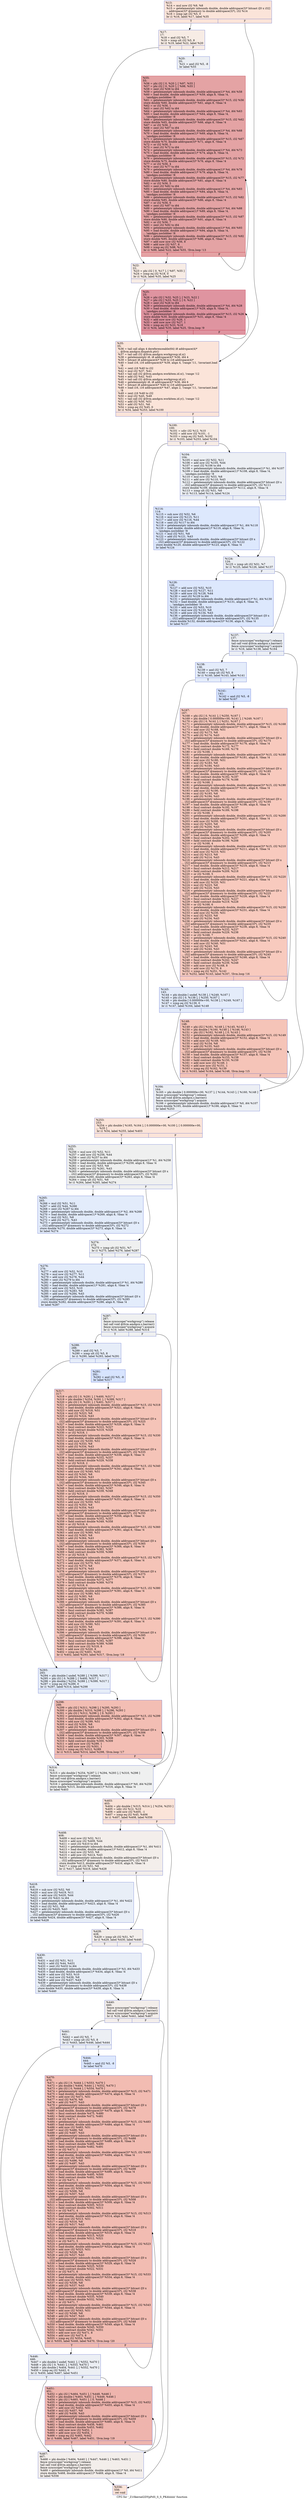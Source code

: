 digraph "CFG for '_Z10kernel2DYpPdS_S_S_PKdiiiiiiii' function" {
	label="CFG for '_Z10kernel2DYpPdS_S_S_PKdiiiiiiii' function";

	Node0x582e570 [shape=record,color="#3d50c3ff", style=filled, fillcolor="#f5c1a970",label="{%13:\l  %14 = mul nsw i32 %9, %8\l  %15 = getelementptr inbounds double, double addrspace(3)* bitcast ([0 x i32]\l... addrspace(3)* @memory to double addrspace(3)*), i32 %14\l  %16 = icmp sgt i32 %5, 0\l  br i1 %16, label %17, label %35\l|{<s0>T|<s1>F}}"];
	Node0x582e570:s0 -> Node0x582e410;
	Node0x582e570:s1 -> Node0x582e210;
	Node0x582e410 [shape=record,color="#3d50c3ff", style=filled, fillcolor="#ecd3c570",label="{%17:\l17:                                               \l  %18 = and i32 %5, 7\l  %19 = icmp ult i32 %5, 8\l  br i1 %19, label %22, label %20\l|{<s0>T|<s1>F}}"];
	Node0x582e410:s0 -> Node0x582fae0;
	Node0x582e410:s1 -> Node0x582fb30;
	Node0x582fb30 [shape=record,color="#3d50c3ff", style=filled, fillcolor="#d4dbe670",label="{%20:\l20:                                               \l  %21 = and i32 %5, -8\l  br label %55\l}"];
	Node0x582fb30 -> Node0x582fd30;
	Node0x582fae0 [shape=record,color="#3d50c3ff", style=filled, fillcolor="#ecd3c570",label="{%22:\l22:                                               \l  %23 = phi i32 [ 0, %17 ], [ %97, %55 ]\l  %24 = icmp eq i32 %18, 0\l  br i1 %24, label %35, label %25\l|{<s0>T|<s1>F}}"];
	Node0x582fae0:s0 -> Node0x582e210;
	Node0x582fae0:s1 -> Node0x582ff60;
	Node0x582ff60 [shape=record,color="#b70d28ff", style=filled, fillcolor="#b70d2870",label="{%25:\l25:                                               \l  %26 = phi i32 [ %32, %25 ], [ %23, %22 ]\l  %27 = phi i32 [ %33, %25 ], [ 0, %22 ]\l  %28 = zext i32 %26 to i64\l  %29 = getelementptr inbounds double, double addrspace(1)* %4, i64 %28\l  %30 = load double, double addrspace(1)* %29, align 8, !tbaa !4,\l... !amdgpu.noclobber !8\l  %31 = getelementptr inbounds double, double addrspace(3)* %15, i32 %26\l  store double %30, double addrspace(3)* %31, align 8, !tbaa !4\l  %32 = add nuw nsw i32 %26, 1\l  %33 = add nuw nsw i32 %27, 1\l  %34 = icmp eq i32 %33, %18\l  br i1 %34, label %35, label %25, !llvm.loop !9\l|{<s0>T|<s1>F}}"];
	Node0x582ff60:s0 -> Node0x582e210;
	Node0x582ff60:s1 -> Node0x582ff60;
	Node0x582e210 [shape=record,color="#3d50c3ff", style=filled, fillcolor="#f5c1a970",label="{%35:\l35:                                               \l  %36 = tail call align 4 dereferenceable(64) i8 addrspace(4)*\l... @llvm.amdgcn.dispatch.ptr()\l  %37 = tail call i32 @llvm.amdgcn.workgroup.id.x()\l  %38 = getelementptr i8, i8 addrspace(4)* %36, i64 4\l  %39 = bitcast i8 addrspace(4)* %38 to i16 addrspace(4)*\l  %40 = load i16, i16 addrspace(4)* %39, align 4, !range !11, !invariant.load\l... !8\l  %41 = zext i16 %40 to i32\l  %42 = mul i32 %37, %41\l  %43 = tail call i32 @llvm.amdgcn.workitem.id.x(), !range !12\l  %44 = add i32 %42, %43\l  %45 = tail call i32 @llvm.amdgcn.workgroup.id.y()\l  %46 = getelementptr i8, i8 addrspace(4)* %36, i64 6\l  %47 = bitcast i8 addrspace(4)* %46 to i16 addrspace(4)*\l  %48 = load i16, i16 addrspace(4)* %47, align 2, !range !11, !invariant.load\l... !8\l  %49 = zext i16 %48 to i32\l  %50 = mul i32 %45, %49\l  %51 = tail call i32 @llvm.amdgcn.workitem.id.y(), !range !12\l  %52 = add i32 %50, %51\l  %53 = add i32 %51, %6\l  %54 = icmp eq i32 %45, 0\l  br i1 %54, label %253, label %100\l|{<s0>T|<s1>F}}"];
	Node0x582e210:s0 -> Node0x5834370;
	Node0x582e210:s1 -> Node0x5834400;
	Node0x582fd30 [shape=record,color="#b70d28ff", style=filled, fillcolor="#c32e3170",label="{%55:\l55:                                               \l  %56 = phi i32 [ 0, %20 ], [ %97, %55 ]\l  %57 = phi i32 [ 0, %20 ], [ %98, %55 ]\l  %58 = zext i32 %56 to i64\l  %59 = getelementptr inbounds double, double addrspace(1)* %4, i64 %58\l  %60 = load double, double addrspace(1)* %59, align 8, !tbaa !4,\l... !amdgpu.noclobber !8\l  %61 = getelementptr inbounds double, double addrspace(3)* %15, i32 %56\l  store double %60, double addrspace(3)* %61, align 8, !tbaa !4\l  %62 = or i32 %56, 1\l  %63 = zext i32 %62 to i64\l  %64 = getelementptr inbounds double, double addrspace(1)* %4, i64 %63\l  %65 = load double, double addrspace(1)* %64, align 8, !tbaa !4,\l... !amdgpu.noclobber !8\l  %66 = getelementptr inbounds double, double addrspace(3)* %15, i32 %62\l  store double %65, double addrspace(3)* %66, align 8, !tbaa !4\l  %67 = or i32 %56, 2\l  %68 = zext i32 %67 to i64\l  %69 = getelementptr inbounds double, double addrspace(1)* %4, i64 %68\l  %70 = load double, double addrspace(1)* %69, align 8, !tbaa !4,\l... !amdgpu.noclobber !8\l  %71 = getelementptr inbounds double, double addrspace(3)* %15, i32 %67\l  store double %70, double addrspace(3)* %71, align 8, !tbaa !4\l  %72 = or i32 %56, 3\l  %73 = zext i32 %72 to i64\l  %74 = getelementptr inbounds double, double addrspace(1)* %4, i64 %73\l  %75 = load double, double addrspace(1)* %74, align 8, !tbaa !4,\l... !amdgpu.noclobber !8\l  %76 = getelementptr inbounds double, double addrspace(3)* %15, i32 %72\l  store double %75, double addrspace(3)* %76, align 8, !tbaa !4\l  %77 = or i32 %56, 4\l  %78 = zext i32 %77 to i64\l  %79 = getelementptr inbounds double, double addrspace(1)* %4, i64 %78\l  %80 = load double, double addrspace(1)* %79, align 8, !tbaa !4,\l... !amdgpu.noclobber !8\l  %81 = getelementptr inbounds double, double addrspace(3)* %15, i32 %77\l  store double %80, double addrspace(3)* %81, align 8, !tbaa !4\l  %82 = or i32 %56, 5\l  %83 = zext i32 %82 to i64\l  %84 = getelementptr inbounds double, double addrspace(1)* %4, i64 %83\l  %85 = load double, double addrspace(1)* %84, align 8, !tbaa !4,\l... !amdgpu.noclobber !8\l  %86 = getelementptr inbounds double, double addrspace(3)* %15, i32 %82\l  store double %85, double addrspace(3)* %86, align 8, !tbaa !4\l  %87 = or i32 %56, 6\l  %88 = zext i32 %87 to i64\l  %89 = getelementptr inbounds double, double addrspace(1)* %4, i64 %88\l  %90 = load double, double addrspace(1)* %89, align 8, !tbaa !4,\l... !amdgpu.noclobber !8\l  %91 = getelementptr inbounds double, double addrspace(3)* %15, i32 %87\l  store double %90, double addrspace(3)* %91, align 8, !tbaa !4\l  %92 = or i32 %56, 7\l  %93 = zext i32 %92 to i64\l  %94 = getelementptr inbounds double, double addrspace(1)* %4, i64 %93\l  %95 = load double, double addrspace(1)* %94, align 8, !tbaa !4,\l... !amdgpu.noclobber !8\l  %96 = getelementptr inbounds double, double addrspace(3)* %15, i32 %92\l  store double %95, double addrspace(3)* %96, align 8, !tbaa !4\l  %97 = add nuw nsw i32 %56, 8\l  %98 = add nuw i32 %57, 8\l  %99 = icmp eq i32 %98, %21\l  br i1 %99, label %22, label %55, !llvm.loop !13\l|{<s0>T|<s1>F}}"];
	Node0x582fd30:s0 -> Node0x582fae0;
	Node0x582fd30:s1 -> Node0x582fd30;
	Node0x5834400 [shape=record,color="#3d50c3ff", style=filled, fillcolor="#ecd3c570",label="{%100:\l100:                                              \l  %101 = sdiv i32 %12, %10\l  %102 = add nsw i32 %101, -1\l  %103 = icmp eq i32 %45, %102\l  br i1 %103, label %253, label %104\l|{<s0>T|<s1>F}}"];
	Node0x5834400:s0 -> Node0x5834370;
	Node0x5834400:s1 -> Node0x5836a40;
	Node0x5836a40 [shape=record,color="#3d50c3ff", style=filled, fillcolor="#d4dbe670",label="{%104:\l104:                                              \l  %105 = mul nsw i32 %52, %11\l  %106 = add nsw i32 %105, %44\l  %107 = sext i32 %106 to i64\l  %108 = getelementptr inbounds double, double addrspace(1)* %1, i64 %107\l  %109 = load double, double addrspace(1)* %108, align 8, !tbaa !4,\l... !amdgpu.noclobber !8\l  %110 = mul nsw i32 %53, %8\l  %111 = add nsw i32 %110, %43\l  %112 = getelementptr inbounds double, double addrspace(3)* bitcast ([0 x\l... i32] addrspace(3)* @memory to double addrspace(3)*), i32 %111\l  store double %109, double addrspace(3)* %112, align 8, !tbaa !4\l  %113 = icmp ult i32 %51, %6\l  br i1 %113, label %114, label %124\l|{<s0>T|<s1>F}}"];
	Node0x5836a40:s0 -> Node0x58370c0;
	Node0x5836a40:s1 -> Node0x5837150;
	Node0x58370c0 [shape=record,color="#3d50c3ff", style=filled, fillcolor="#b2ccfb70",label="{%114:\l114:                                              \l  %115 = sub nsw i32 %52, %6\l  %116 = mul nsw i32 %115, %11\l  %117 = add nsw i32 %116, %44\l  %118 = sext i32 %117 to i64\l  %119 = getelementptr inbounds double, double addrspace(1)* %1, i64 %118\l  %120 = load double, double addrspace(1)* %119, align 8, !tbaa !4,\l... !amdgpu.noclobber !8\l  %121 = mul i32 %51, %8\l  %122 = add i32 %121, %43\l  %123 = getelementptr inbounds double, double addrspace(3)* bitcast ([0 x\l... i32] addrspace(3)* @memory to double addrspace(3)*), i32 %122\l  store double %120, double addrspace(3)* %123, align 8, !tbaa !4\l  br label %124\l}"];
	Node0x58370c0 -> Node0x5837150;
	Node0x5837150 [shape=record,color="#3d50c3ff", style=filled, fillcolor="#d4dbe670",label="{%124:\l124:                                              \l  %125 = icmp ult i32 %51, %7\l  br i1 %125, label %126, label %137\l|{<s0>T|<s1>F}}"];
	Node0x5837150:s0 -> Node0x5837910;
	Node0x5837150:s1 -> Node0x5837960;
	Node0x5837910 [shape=record,color="#3d50c3ff", style=filled, fillcolor="#b2ccfb70",label="{%126:\l126:                                              \l  %127 = add nsw i32 %52, %10\l  %128 = mul nsw i32 %127, %11\l  %129 = add nsw i32 %128, %44\l  %130 = sext i32 %129 to i64\l  %131 = getelementptr inbounds double, double addrspace(1)* %1, i64 %130\l  %132 = load double, double addrspace(1)* %131, align 8, !tbaa !4,\l... !amdgpu.noclobber !8\l  %133 = add nsw i32 %53, %10\l  %134 = mul nsw i32 %133, %8\l  %135 = add nsw i32 %134, %43\l  %136 = getelementptr inbounds double, double addrspace(3)* bitcast ([0 x\l... i32] addrspace(3)* @memory to double addrspace(3)*), i32 %135\l  store double %132, double addrspace(3)* %136, align 8, !tbaa !4\l  br label %137\l}"];
	Node0x5837910 -> Node0x5837960;
	Node0x5837960 [shape=record,color="#3d50c3ff", style=filled, fillcolor="#d4dbe670",label="{%137:\l137:                                              \l  fence syncscope(\"workgroup\") release\l  tail call void @llvm.amdgcn.s.barrier()\l  fence syncscope(\"workgroup\") acquire\l  br i1 %16, label %138, label %164\l|{<s0>T|<s1>F}}"];
	Node0x5837960:s0 -> Node0x58387d0;
	Node0x5837960:s1 -> Node0x5838820;
	Node0x58387d0 [shape=record,color="#3d50c3ff", style=filled, fillcolor="#c1d4f470",label="{%138:\l138:                                              \l  %139 = and i32 %5, 7\l  %140 = icmp ult i32 %5, 8\l  br i1 %140, label %143, label %141\l|{<s0>T|<s1>F}}"];
	Node0x58387d0:s0 -> Node0x5838a80;
	Node0x58387d0:s1 -> Node0x5838ad0;
	Node0x5838ad0 [shape=record,color="#3d50c3ff", style=filled, fillcolor="#a1c0ff70",label="{%141:\l141:                                              \l  %142 = and i32 %5, -8\l  br label %167\l}"];
	Node0x5838ad0 -> Node0x5838ca0;
	Node0x5838a80 [shape=record,color="#3d50c3ff", style=filled, fillcolor="#c1d4f470",label="{%143:\l143:                                              \l  %144 = phi double [ undef, %138 ], [ %249, %167 ]\l  %145 = phi i32 [ 0, %138 ], [ %250, %167 ]\l  %146 = phi double [ 0.000000e+00, %138 ], [ %249, %167 ]\l  %147 = icmp eq i32 %139, 0\l  br i1 %147, label %164, label %148\l|{<s0>T|<s1>F}}"];
	Node0x5838a80:s0 -> Node0x5838820;
	Node0x5838a80:s1 -> Node0x5839f10;
	Node0x5839f10 [shape=record,color="#3d50c3ff", style=filled, fillcolor="#e97a5f70",label="{%148:\l148:                                              \l  %149 = phi i32 [ %161, %148 ], [ %145, %143 ]\l  %150 = phi double [ %160, %148 ], [ %146, %143 ]\l  %151 = phi i32 [ %162, %148 ], [ 0, %143 ]\l  %152 = getelementptr inbounds double, double addrspace(3)* %15, i32 %149\l  %153 = load double, double addrspace(3)* %152, align 8, !tbaa !4\l  %154 = add nuw i32 %149, %51\l  %155 = mul i32 %154, %8\l  %156 = add i32 %155, %43\l  %157 = getelementptr inbounds double, double addrspace(3)* bitcast ([0 x\l... i32] addrspace(3)* @memory to double addrspace(3)*), i32 %156\l  %158 = load double, double addrspace(3)* %157, align 8, !tbaa !4\l  %159 = fmul contract double %153, %158\l  %160 = fadd contract double %150, %159\l  %161 = add nuw nsw i32 %149, 1\l  %162 = add nuw nsw i32 %151, 1\l  %163 = icmp eq i32 %162, %139\l  br i1 %163, label %164, label %148, !llvm.loop !15\l|{<s0>T|<s1>F}}"];
	Node0x5839f10:s0 -> Node0x5838820;
	Node0x5839f10:s1 -> Node0x5839f10;
	Node0x5838820 [shape=record,color="#3d50c3ff", style=filled, fillcolor="#d4dbe670",label="{%164:\l164:                                              \l  %165 = phi double [ 0.000000e+00, %137 ], [ %144, %143 ], [ %160, %148 ]\l  fence syncscope(\"workgroup\") release\l  tail call void @llvm.amdgcn.s.barrier()\l  fence syncscope(\"workgroup\") acquire\l  %166 = getelementptr inbounds double, double addrspace(1)* %0, i64 %107\l  store double %165, double addrspace(1)* %166, align 8, !tbaa !4\l  br label %253\l}"];
	Node0x5838820 -> Node0x5834370;
	Node0x5838ca0 [shape=record,color="#3d50c3ff", style=filled, fillcolor="#ef886b70",label="{%167:\l167:                                              \l  %168 = phi i32 [ 0, %141 ], [ %250, %167 ]\l  %169 = phi double [ 0.000000e+00, %141 ], [ %249, %167 ]\l  %170 = phi i32 [ 0, %141 ], [ %251, %167 ]\l  %171 = getelementptr inbounds double, double addrspace(3)* %15, i32 %168\l  %172 = load double, double addrspace(3)* %171, align 8, !tbaa !4\l  %173 = add nuw i32 %168, %51\l  %174 = mul i32 %173, %8\l  %175 = add i32 %174, %43\l  %176 = getelementptr inbounds double, double addrspace(3)* bitcast ([0 x\l... i32] addrspace(3)* @memory to double addrspace(3)*), i32 %175\l  %177 = load double, double addrspace(3)* %176, align 8, !tbaa !4\l  %178 = fmul contract double %172, %177\l  %179 = fadd contract double %169, %178\l  %180 = or i32 %168, 1\l  %181 = getelementptr inbounds double, double addrspace(3)* %15, i32 %180\l  %182 = load double, double addrspace(3)* %181, align 8, !tbaa !4\l  %183 = add nuw i32 %180, %51\l  %184 = mul i32 %183, %8\l  %185 = add i32 %184, %43\l  %186 = getelementptr inbounds double, double addrspace(3)* bitcast ([0 x\l... i32] addrspace(3)* @memory to double addrspace(3)*), i32 %185\l  %187 = load double, double addrspace(3)* %186, align 8, !tbaa !4\l  %188 = fmul contract double %182, %187\l  %189 = fadd contract double %179, %188\l  %190 = or i32 %168, 2\l  %191 = getelementptr inbounds double, double addrspace(3)* %15, i32 %190\l  %192 = load double, double addrspace(3)* %191, align 8, !tbaa !4\l  %193 = add nuw i32 %190, %51\l  %194 = mul i32 %193, %8\l  %195 = add i32 %194, %43\l  %196 = getelementptr inbounds double, double addrspace(3)* bitcast ([0 x\l... i32] addrspace(3)* @memory to double addrspace(3)*), i32 %195\l  %197 = load double, double addrspace(3)* %196, align 8, !tbaa !4\l  %198 = fmul contract double %192, %197\l  %199 = fadd contract double %189, %198\l  %200 = or i32 %168, 3\l  %201 = getelementptr inbounds double, double addrspace(3)* %15, i32 %200\l  %202 = load double, double addrspace(3)* %201, align 8, !tbaa !4\l  %203 = add nuw i32 %200, %51\l  %204 = mul i32 %203, %8\l  %205 = add i32 %204, %43\l  %206 = getelementptr inbounds double, double addrspace(3)* bitcast ([0 x\l... i32] addrspace(3)* @memory to double addrspace(3)*), i32 %205\l  %207 = load double, double addrspace(3)* %206, align 8, !tbaa !4\l  %208 = fmul contract double %202, %207\l  %209 = fadd contract double %199, %208\l  %210 = or i32 %168, 4\l  %211 = getelementptr inbounds double, double addrspace(3)* %15, i32 %210\l  %212 = load double, double addrspace(3)* %211, align 8, !tbaa !4\l  %213 = add nuw i32 %210, %51\l  %214 = mul i32 %213, %8\l  %215 = add i32 %214, %43\l  %216 = getelementptr inbounds double, double addrspace(3)* bitcast ([0 x\l... i32] addrspace(3)* @memory to double addrspace(3)*), i32 %215\l  %217 = load double, double addrspace(3)* %216, align 8, !tbaa !4\l  %218 = fmul contract double %212, %217\l  %219 = fadd contract double %209, %218\l  %220 = or i32 %168, 5\l  %221 = getelementptr inbounds double, double addrspace(3)* %15, i32 %220\l  %222 = load double, double addrspace(3)* %221, align 8, !tbaa !4\l  %223 = add nuw i32 %220, %51\l  %224 = mul i32 %223, %8\l  %225 = add i32 %224, %43\l  %226 = getelementptr inbounds double, double addrspace(3)* bitcast ([0 x\l... i32] addrspace(3)* @memory to double addrspace(3)*), i32 %225\l  %227 = load double, double addrspace(3)* %226, align 8, !tbaa !4\l  %228 = fmul contract double %222, %227\l  %229 = fadd contract double %219, %228\l  %230 = or i32 %168, 6\l  %231 = getelementptr inbounds double, double addrspace(3)* %15, i32 %230\l  %232 = load double, double addrspace(3)* %231, align 8, !tbaa !4\l  %233 = add nuw i32 %230, %51\l  %234 = mul i32 %233, %8\l  %235 = add i32 %234, %43\l  %236 = getelementptr inbounds double, double addrspace(3)* bitcast ([0 x\l... i32] addrspace(3)* @memory to double addrspace(3)*), i32 %235\l  %237 = load double, double addrspace(3)* %236, align 8, !tbaa !4\l  %238 = fmul contract double %232, %237\l  %239 = fadd contract double %229, %238\l  %240 = or i32 %168, 7\l  %241 = getelementptr inbounds double, double addrspace(3)* %15, i32 %240\l  %242 = load double, double addrspace(3)* %241, align 8, !tbaa !4\l  %243 = add nuw i32 %240, %51\l  %244 = mul i32 %243, %8\l  %245 = add i32 %244, %43\l  %246 = getelementptr inbounds double, double addrspace(3)* bitcast ([0 x\l... i32] addrspace(3)* @memory to double addrspace(3)*), i32 %245\l  %247 = load double, double addrspace(3)* %246, align 8, !tbaa !4\l  %248 = fmul contract double %242, %247\l  %249 = fadd contract double %239, %248\l  %250 = add nuw nsw i32 %168, 8\l  %251 = add nuw i32 %170, 8\l  %252 = icmp eq i32 %251, %142\l  br i1 %252, label %143, label %167, !llvm.loop !16\l|{<s0>T|<s1>F}}"];
	Node0x5838ca0:s0 -> Node0x5838a80;
	Node0x5838ca0:s1 -> Node0x5838ca0;
	Node0x5834370 [shape=record,color="#3d50c3ff", style=filled, fillcolor="#f5c1a970",label="{%253:\l253:                                              \l  %254 = phi double [ %165, %164 ], [ 0.000000e+00, %100 ], [ 0.000000e+00,\l... %35 ]\l  br i1 %54, label %255, label %403\l|{<s0>T|<s1>F}}"];
	Node0x5834370:s0 -> Node0x58309d0;
	Node0x5834370:s1 -> Node0x5830a20;
	Node0x58309d0 [shape=record,color="#3d50c3ff", style=filled, fillcolor="#dbdcde70",label="{%255:\l255:                                              \l  %256 = mul nsw i32 %52, %11\l  %257 = add nsw i32 %256, %44\l  %258 = sext i32 %257 to i64\l  %259 = getelementptr inbounds double, double addrspace(1)* %1, i64 %258\l  %260 = load double, double addrspace(1)* %259, align 8, !tbaa !4\l  %261 = mul nsw i32 %53, %8\l  %262 = add nsw i32 %261, %43\l  %263 = getelementptr inbounds double, double addrspace(3)* bitcast ([0 x\l... i32] addrspace(3)* @memory to double addrspace(3)*), i32 %262\l  store double %260, double addrspace(3)* %263, align 8, !tbaa !4\l  %264 = icmp ult i32 %51, %6\l  br i1 %264, label %265, label %274\l|{<s0>T|<s1>F}}"];
	Node0x58309d0:s0 -> Node0x5837ce0;
	Node0x58309d0:s1 -> Node0x5837d30;
	Node0x5837ce0 [shape=record,color="#3d50c3ff", style=filled, fillcolor="#bfd3f670",label="{%265:\l265:                                              \l  %266 = mul i32 %51, %11\l  %267 = add i32 %44, %266\l  %268 = zext i32 %267 to i64\l  %269 = getelementptr inbounds double, double addrspace(1)* %2, i64 %268\l  %270 = load double, double addrspace(1)* %269, align 8, !tbaa !4\l  %271 = mul i32 %51, %8\l  %272 = add i32 %271, %43\l  %273 = getelementptr inbounds double, double addrspace(3)* bitcast ([0 x\l... i32] addrspace(3)* @memory to double addrspace(3)*), i32 %272\l  store double %270, double addrspace(3)* %273, align 8, !tbaa !4\l  br label %274\l}"];
	Node0x5837ce0 -> Node0x5837d30;
	Node0x5837d30 [shape=record,color="#3d50c3ff", style=filled, fillcolor="#dbdcde70",label="{%274:\l274:                                              \l  %275 = icmp ult i32 %51, %7\l  br i1 %275, label %276, label %287\l|{<s0>T|<s1>F}}"];
	Node0x5837d30:s0 -> Node0x583eb10;
	Node0x5837d30:s1 -> Node0x583eb60;
	Node0x583eb10 [shape=record,color="#3d50c3ff", style=filled, fillcolor="#bfd3f670",label="{%276:\l276:                                              \l  %277 = add nsw i32 %52, %10\l  %278 = mul nsw i32 %277, %11\l  %279 = add nsw i32 %278, %44\l  %280 = sext i32 %279 to i64\l  %281 = getelementptr inbounds double, double addrspace(1)* %1, i64 %280\l  %282 = load double, double addrspace(1)* %281, align 8, !tbaa !4\l  %283 = add nsw i32 %53, %10\l  %284 = mul nsw i32 %283, %8\l  %285 = add nsw i32 %284, %43\l  %286 = getelementptr inbounds double, double addrspace(3)* bitcast ([0 x\l... i32] addrspace(3)* @memory to double addrspace(3)*), i32 %285\l  store double %282, double addrspace(3)* %286, align 8, !tbaa !4\l  br label %287\l}"];
	Node0x583eb10 -> Node0x583eb60;
	Node0x583eb60 [shape=record,color="#3d50c3ff", style=filled, fillcolor="#dbdcde70",label="{%287:\l287:                                              \l  fence syncscope(\"workgroup\") release\l  tail call void @llvm.amdgcn.s.barrier()\l  fence syncscope(\"workgroup\") acquire\l  br i1 %16, label %288, label %314\l|{<s0>T|<s1>F}}"];
	Node0x583eb60:s0 -> Node0x5841070;
	Node0x583eb60:s1 -> Node0x58410c0;
	Node0x5841070 [shape=record,color="#3d50c3ff", style=filled, fillcolor="#c7d7f070",label="{%288:\l288:                                              \l  %289 = and i32 %5, 7\l  %290 = icmp ult i32 %5, 8\l  br i1 %290, label %293, label %291\l|{<s0>T|<s1>F}}"];
	Node0x5841070:s0 -> Node0x58412e0;
	Node0x5841070:s1 -> Node0x5841330;
	Node0x5841330 [shape=record,color="#3d50c3ff", style=filled, fillcolor="#a5c3fe70",label="{%291:\l291:                                              \l  %292 = and i32 %5, -8\l  br label %317\l}"];
	Node0x5841330 -> Node0x58414c0;
	Node0x58412e0 [shape=record,color="#3d50c3ff", style=filled, fillcolor="#c7d7f070",label="{%293:\l293:                                              \l  %294 = phi double [ undef, %288 ], [ %399, %317 ]\l  %295 = phi i32 [ 0, %288 ], [ %400, %317 ]\l  %296 = phi double [ %254, %288 ], [ %399, %317 ]\l  %297 = icmp eq i32 %289, 0\l  br i1 %297, label %314, label %298\l|{<s0>T|<s1>F}}"];
	Node0x58412e0:s0 -> Node0x58410c0;
	Node0x58412e0:s1 -> Node0x5841860;
	Node0x5841860 [shape=record,color="#3d50c3ff", style=filled, fillcolor="#e36c5570",label="{%298:\l298:                                              \l  %299 = phi i32 [ %311, %298 ], [ %295, %293 ]\l  %300 = phi double [ %310, %298 ], [ %296, %293 ]\l  %301 = phi i32 [ %312, %298 ], [ 0, %293 ]\l  %302 = getelementptr inbounds double, double addrspace(3)* %15, i32 %299\l  %303 = load double, double addrspace(3)* %302, align 8, !tbaa !4\l  %304 = add nuw i32 %299, %51\l  %305 = mul i32 %304, %8\l  %306 = add i32 %305, %43\l  %307 = getelementptr inbounds double, double addrspace(3)* bitcast ([0 x\l... i32] addrspace(3)* @memory to double addrspace(3)*), i32 %306\l  %308 = load double, double addrspace(3)* %307, align 8, !tbaa !4\l  %309 = fmul contract double %303, %308\l  %310 = fadd contract double %300, %309\l  %311 = add nuw nsw i32 %299, 1\l  %312 = add nuw nsw i32 %301, 1\l  %313 = icmp eq i32 %312, %289\l  br i1 %313, label %314, label %298, !llvm.loop !17\l|{<s0>T|<s1>F}}"];
	Node0x5841860:s0 -> Node0x58410c0;
	Node0x5841860:s1 -> Node0x5841860;
	Node0x58410c0 [shape=record,color="#3d50c3ff", style=filled, fillcolor="#dbdcde70",label="{%314:\l314:                                              \l  %315 = phi double [ %254, %287 ], [ %294, %293 ], [ %310, %298 ]\l  fence syncscope(\"workgroup\") release\l  tail call void @llvm.amdgcn.s.barrier()\l  fence syncscope(\"workgroup\") acquire\l  %316 = getelementptr inbounds double, double addrspace(1)* %0, i64 %258\l  store double %315, double addrspace(1)* %316, align 8, !tbaa !4\l  br label %403\l}"];
	Node0x58410c0 -> Node0x5830a20;
	Node0x58414c0 [shape=record,color="#3d50c3ff", style=filled, fillcolor="#e97a5f70",label="{%317:\l317:                                              \l  %318 = phi i32 [ 0, %291 ], [ %400, %317 ]\l  %319 = phi double [ %254, %291 ], [ %399, %317 ]\l  %320 = phi i32 [ 0, %291 ], [ %401, %317 ]\l  %321 = getelementptr inbounds double, double addrspace(3)* %15, i32 %318\l  %322 = load double, double addrspace(3)* %321, align 8, !tbaa !4\l  %323 = add nuw i32 %318, %51\l  %324 = mul i32 %323, %8\l  %325 = add i32 %324, %43\l  %326 = getelementptr inbounds double, double addrspace(3)* bitcast ([0 x\l... i32] addrspace(3)* @memory to double addrspace(3)*), i32 %325\l  %327 = load double, double addrspace(3)* %326, align 8, !tbaa !4\l  %328 = fmul contract double %322, %327\l  %329 = fadd contract double %319, %328\l  %330 = or i32 %318, 1\l  %331 = getelementptr inbounds double, double addrspace(3)* %15, i32 %330\l  %332 = load double, double addrspace(3)* %331, align 8, !tbaa !4\l  %333 = add nuw i32 %330, %51\l  %334 = mul i32 %333, %8\l  %335 = add i32 %334, %43\l  %336 = getelementptr inbounds double, double addrspace(3)* bitcast ([0 x\l... i32] addrspace(3)* @memory to double addrspace(3)*), i32 %335\l  %337 = load double, double addrspace(3)* %336, align 8, !tbaa !4\l  %338 = fmul contract double %332, %337\l  %339 = fadd contract double %329, %338\l  %340 = or i32 %318, 2\l  %341 = getelementptr inbounds double, double addrspace(3)* %15, i32 %340\l  %342 = load double, double addrspace(3)* %341, align 8, !tbaa !4\l  %343 = add nuw i32 %340, %51\l  %344 = mul i32 %343, %8\l  %345 = add i32 %344, %43\l  %346 = getelementptr inbounds double, double addrspace(3)* bitcast ([0 x\l... i32] addrspace(3)* @memory to double addrspace(3)*), i32 %345\l  %347 = load double, double addrspace(3)* %346, align 8, !tbaa !4\l  %348 = fmul contract double %342, %347\l  %349 = fadd contract double %339, %348\l  %350 = or i32 %318, 3\l  %351 = getelementptr inbounds double, double addrspace(3)* %15, i32 %350\l  %352 = load double, double addrspace(3)* %351, align 8, !tbaa !4\l  %353 = add nuw i32 %350, %51\l  %354 = mul i32 %353, %8\l  %355 = add i32 %354, %43\l  %356 = getelementptr inbounds double, double addrspace(3)* bitcast ([0 x\l... i32] addrspace(3)* @memory to double addrspace(3)*), i32 %355\l  %357 = load double, double addrspace(3)* %356, align 8, !tbaa !4\l  %358 = fmul contract double %352, %357\l  %359 = fadd contract double %349, %358\l  %360 = or i32 %318, 4\l  %361 = getelementptr inbounds double, double addrspace(3)* %15, i32 %360\l  %362 = load double, double addrspace(3)* %361, align 8, !tbaa !4\l  %363 = add nuw i32 %360, %51\l  %364 = mul i32 %363, %8\l  %365 = add i32 %364, %43\l  %366 = getelementptr inbounds double, double addrspace(3)* bitcast ([0 x\l... i32] addrspace(3)* @memory to double addrspace(3)*), i32 %365\l  %367 = load double, double addrspace(3)* %366, align 8, !tbaa !4\l  %368 = fmul contract double %362, %367\l  %369 = fadd contract double %359, %368\l  %370 = or i32 %318, 5\l  %371 = getelementptr inbounds double, double addrspace(3)* %15, i32 %370\l  %372 = load double, double addrspace(3)* %371, align 8, !tbaa !4\l  %373 = add nuw i32 %370, %51\l  %374 = mul i32 %373, %8\l  %375 = add i32 %374, %43\l  %376 = getelementptr inbounds double, double addrspace(3)* bitcast ([0 x\l... i32] addrspace(3)* @memory to double addrspace(3)*), i32 %375\l  %377 = load double, double addrspace(3)* %376, align 8, !tbaa !4\l  %378 = fmul contract double %372, %377\l  %379 = fadd contract double %369, %378\l  %380 = or i32 %318, 6\l  %381 = getelementptr inbounds double, double addrspace(3)* %15, i32 %380\l  %382 = load double, double addrspace(3)* %381, align 8, !tbaa !4\l  %383 = add nuw i32 %380, %51\l  %384 = mul i32 %383, %8\l  %385 = add i32 %384, %43\l  %386 = getelementptr inbounds double, double addrspace(3)* bitcast ([0 x\l... i32] addrspace(3)* @memory to double addrspace(3)*), i32 %385\l  %387 = load double, double addrspace(3)* %386, align 8, !tbaa !4\l  %388 = fmul contract double %382, %387\l  %389 = fadd contract double %379, %388\l  %390 = or i32 %318, 7\l  %391 = getelementptr inbounds double, double addrspace(3)* %15, i32 %390\l  %392 = load double, double addrspace(3)* %391, align 8, !tbaa !4\l  %393 = add nuw i32 %390, %51\l  %394 = mul i32 %393, %8\l  %395 = add i32 %394, %43\l  %396 = getelementptr inbounds double, double addrspace(3)* bitcast ([0 x\l... i32] addrspace(3)* @memory to double addrspace(3)*), i32 %395\l  %397 = load double, double addrspace(3)* %396, align 8, !tbaa !4\l  %398 = fmul contract double %392, %397\l  %399 = fadd contract double %389, %398\l  %400 = add nuw nsw i32 %318, 8\l  %401 = add nuw i32 %320, 8\l  %402 = icmp eq i32 %401, %292\l  br i1 %402, label %293, label %317, !llvm.loop !18\l|{<s0>T|<s1>F}}"];
	Node0x58414c0:s0 -> Node0x58412e0;
	Node0x58414c0:s1 -> Node0x58414c0;
	Node0x5830a20 [shape=record,color="#3d50c3ff", style=filled, fillcolor="#f5c1a970",label="{%403:\l403:                                              \l  %404 = phi double [ %315, %314 ], [ %254, %253 ]\l  %405 = sdiv i32 %12, %10\l  %406 = add nsw i32 %405, -1\l  %407 = icmp eq i32 %45, %406\l  br i1 %407, label %408, label %556\l|{<s0>T|<s1>F}}"];
	Node0x5830a20:s0 -> Node0x5845eb0;
	Node0x5830a20:s1 -> Node0x5845f00;
	Node0x5845eb0 [shape=record,color="#3d50c3ff", style=filled, fillcolor="#e5d8d170",label="{%408:\l408:                                              \l  %409 = mul nsw i32 %52, %11\l  %410 = add nsw i32 %409, %44\l  %411 = sext i32 %410 to i64\l  %412 = getelementptr inbounds double, double addrspace(1)* %1, i64 %411\l  %413 = load double, double addrspace(1)* %412, align 8, !tbaa !4\l  %414 = mul nsw i32 %53, %8\l  %415 = add nsw i32 %414, %43\l  %416 = getelementptr inbounds double, double addrspace(3)* bitcast ([0 x\l... i32] addrspace(3)* @memory to double addrspace(3)*), i32 %415\l  store double %413, double addrspace(3)* %416, align 8, !tbaa !4\l  %417 = icmp ult i32 %51, %6\l  br i1 %417, label %418, label %428\l|{<s0>T|<s1>F}}"];
	Node0x5845eb0:s0 -> Node0x5846580;
	Node0x5845eb0:s1 -> Node0x58465d0;
	Node0x5846580 [shape=record,color="#3d50c3ff", style=filled, fillcolor="#cbd8ee70",label="{%418:\l418:                                              \l  %419 = sub nsw i32 %52, %6\l  %420 = mul nsw i32 %419, %11\l  %421 = add nsw i32 %420, %44\l  %422 = sext i32 %421 to i64\l  %423 = getelementptr inbounds double, double addrspace(1)* %1, i64 %422\l  %424 = load double, double addrspace(1)* %423, align 8, !tbaa !4\l  %425 = mul i32 %51, %8\l  %426 = add i32 %425, %43\l  %427 = getelementptr inbounds double, double addrspace(3)* bitcast ([0 x\l... i32] addrspace(3)* @memory to double addrspace(3)*), i32 %426\l  store double %424, double addrspace(3)* %427, align 8, !tbaa !4\l  br label %428\l}"];
	Node0x5846580 -> Node0x58465d0;
	Node0x58465d0 [shape=record,color="#3d50c3ff", style=filled, fillcolor="#e5d8d170",label="{%428:\l428:                                              \l  %429 = icmp ult i32 %51, %7\l  br i1 %429, label %430, label %440\l|{<s0>T|<s1>F}}"];
	Node0x58465d0:s0 -> Node0x5846d90;
	Node0x58465d0:s1 -> Node0x5846de0;
	Node0x5846d90 [shape=record,color="#3d50c3ff", style=filled, fillcolor="#cbd8ee70",label="{%430:\l430:                                              \l  %431 = mul i32 %51, %11\l  %432 = add i32 %44, %431\l  %433 = zext i32 %432 to i64\l  %434 = getelementptr inbounds double, double addrspace(1)* %3, i64 %433\l  %435 = load double, double addrspace(1)* %434, align 8, !tbaa !4\l  %436 = add nsw i32 %53, %10\l  %437 = mul nsw i32 %436, %8\l  %438 = add nsw i32 %437, %43\l  %439 = getelementptr inbounds double, double addrspace(3)* bitcast ([0 x\l... i32] addrspace(3)* @memory to double addrspace(3)*), i32 %438\l  store double %435, double addrspace(3)* %439, align 8, !tbaa !4\l  br label %440\l}"];
	Node0x5846d90 -> Node0x5846de0;
	Node0x5846de0 [shape=record,color="#3d50c3ff", style=filled, fillcolor="#e5d8d170",label="{%440:\l440:                                              \l  fence syncscope(\"workgroup\") release\l  tail call void @llvm.amdgcn.s.barrier()\l  fence syncscope(\"workgroup\") acquire\l  br i1 %16, label %441, label %467\l|{<s0>T|<s1>F}}"];
	Node0x5846de0:s0 -> Node0x5847640;
	Node0x5846de0:s1 -> Node0x5847690;
	Node0x5847640 [shape=record,color="#3d50c3ff", style=filled, fillcolor="#d4dbe670",label="{%441:\l441:                                              \l  %442 = and i32 %5, 7\l  %443 = icmp ult i32 %5, 8\l  br i1 %443, label %446, label %444\l|{<s0>T|<s1>F}}"];
	Node0x5847640:s0 -> Node0x58478b0;
	Node0x5847640:s1 -> Node0x5847900;
	Node0x5847900 [shape=record,color="#3d50c3ff", style=filled, fillcolor="#b2ccfb70",label="{%444:\l444:                                              \l  %445 = and i32 %5, -8\l  br label %470\l}"];
	Node0x5847900 -> Node0x5847ad0;
	Node0x58478b0 [shape=record,color="#3d50c3ff", style=filled, fillcolor="#d4dbe670",label="{%446:\l446:                                              \l  %447 = phi double [ undef, %441 ], [ %552, %470 ]\l  %448 = phi i32 [ 0, %441 ], [ %553, %470 ]\l  %449 = phi double [ %404, %441 ], [ %552, %470 ]\l  %450 = icmp eq i32 %442, 0\l  br i1 %450, label %467, label %451\l|{<s0>T|<s1>F}}"];
	Node0x58478b0:s0 -> Node0x5847690;
	Node0x58478b0:s1 -> Node0x5847e70;
	Node0x5847e70 [shape=record,color="#3d50c3ff", style=filled, fillcolor="#d8564670",label="{%451:\l451:                                              \l  %452 = phi i32 [ %464, %451 ], [ %448, %446 ]\l  %453 = phi double [ %463, %451 ], [ %449, %446 ]\l  %454 = phi i32 [ %465, %451 ], [ 0, %446 ]\l  %455 = getelementptr inbounds double, double addrspace(3)* %15, i32 %452\l  %456 = load double, double addrspace(3)* %455, align 8, !tbaa !4\l  %457 = add nuw i32 %452, %51\l  %458 = mul i32 %457, %8\l  %459 = add i32 %458, %43\l  %460 = getelementptr inbounds double, double addrspace(3)* bitcast ([0 x\l... i32] addrspace(3)* @memory to double addrspace(3)*), i32 %459\l  %461 = load double, double addrspace(3)* %460, align 8, !tbaa !4\l  %462 = fmul contract double %456, %461\l  %463 = fadd contract double %453, %462\l  %464 = add nuw nsw i32 %452, 1\l  %465 = add nuw nsw i32 %454, 1\l  %466 = icmp eq i32 %465, %442\l  br i1 %466, label %467, label %451, !llvm.loop !19\l|{<s0>T|<s1>F}}"];
	Node0x5847e70:s0 -> Node0x5847690;
	Node0x5847e70:s1 -> Node0x5847e70;
	Node0x5847690 [shape=record,color="#3d50c3ff", style=filled, fillcolor="#e5d8d170",label="{%467:\l467:                                              \l  %468 = phi double [ %404, %440 ], [ %447, %446 ], [ %463, %451 ]\l  fence syncscope(\"workgroup\") release\l  tail call void @llvm.amdgcn.s.barrier()\l  fence syncscope(\"workgroup\") acquire\l  %469 = getelementptr inbounds double, double addrspace(1)* %0, i64 %411\l  store double %468, double addrspace(1)* %469, align 8, !tbaa !4\l  br label %556\l}"];
	Node0x5847690 -> Node0x5845f00;
	Node0x5847ad0 [shape=record,color="#3d50c3ff", style=filled, fillcolor="#e1675170",label="{%470:\l470:                                              \l  %471 = phi i32 [ 0, %444 ], [ %553, %470 ]\l  %472 = phi double [ %404, %444 ], [ %552, %470 ]\l  %473 = phi i32 [ 0, %444 ], [ %554, %470 ]\l  %474 = getelementptr inbounds double, double addrspace(3)* %15, i32 %471\l  %475 = load double, double addrspace(3)* %474, align 8, !tbaa !4\l  %476 = add nuw i32 %471, %51\l  %477 = mul i32 %476, %8\l  %478 = add i32 %477, %43\l  %479 = getelementptr inbounds double, double addrspace(3)* bitcast ([0 x\l... i32] addrspace(3)* @memory to double addrspace(3)*), i32 %478\l  %480 = load double, double addrspace(3)* %479, align 8, !tbaa !4\l  %481 = fmul contract double %475, %480\l  %482 = fadd contract double %472, %481\l  %483 = or i32 %471, 1\l  %484 = getelementptr inbounds double, double addrspace(3)* %15, i32 %483\l  %485 = load double, double addrspace(3)* %484, align 8, !tbaa !4\l  %486 = add nuw i32 %483, %51\l  %487 = mul i32 %486, %8\l  %488 = add i32 %487, %43\l  %489 = getelementptr inbounds double, double addrspace(3)* bitcast ([0 x\l... i32] addrspace(3)* @memory to double addrspace(3)*), i32 %488\l  %490 = load double, double addrspace(3)* %489, align 8, !tbaa !4\l  %491 = fmul contract double %485, %490\l  %492 = fadd contract double %482, %491\l  %493 = or i32 %471, 2\l  %494 = getelementptr inbounds double, double addrspace(3)* %15, i32 %493\l  %495 = load double, double addrspace(3)* %494, align 8, !tbaa !4\l  %496 = add nuw i32 %493, %51\l  %497 = mul i32 %496, %8\l  %498 = add i32 %497, %43\l  %499 = getelementptr inbounds double, double addrspace(3)* bitcast ([0 x\l... i32] addrspace(3)* @memory to double addrspace(3)*), i32 %498\l  %500 = load double, double addrspace(3)* %499, align 8, !tbaa !4\l  %501 = fmul contract double %495, %500\l  %502 = fadd contract double %492, %501\l  %503 = or i32 %471, 3\l  %504 = getelementptr inbounds double, double addrspace(3)* %15, i32 %503\l  %505 = load double, double addrspace(3)* %504, align 8, !tbaa !4\l  %506 = add nuw i32 %503, %51\l  %507 = mul i32 %506, %8\l  %508 = add i32 %507, %43\l  %509 = getelementptr inbounds double, double addrspace(3)* bitcast ([0 x\l... i32] addrspace(3)* @memory to double addrspace(3)*), i32 %508\l  %510 = load double, double addrspace(3)* %509, align 8, !tbaa !4\l  %511 = fmul contract double %505, %510\l  %512 = fadd contract double %502, %511\l  %513 = or i32 %471, 4\l  %514 = getelementptr inbounds double, double addrspace(3)* %15, i32 %513\l  %515 = load double, double addrspace(3)* %514, align 8, !tbaa !4\l  %516 = add nuw i32 %513, %51\l  %517 = mul i32 %516, %8\l  %518 = add i32 %517, %43\l  %519 = getelementptr inbounds double, double addrspace(3)* bitcast ([0 x\l... i32] addrspace(3)* @memory to double addrspace(3)*), i32 %518\l  %520 = load double, double addrspace(3)* %519, align 8, !tbaa !4\l  %521 = fmul contract double %515, %520\l  %522 = fadd contract double %512, %521\l  %523 = or i32 %471, 5\l  %524 = getelementptr inbounds double, double addrspace(3)* %15, i32 %523\l  %525 = load double, double addrspace(3)* %524, align 8, !tbaa !4\l  %526 = add nuw i32 %523, %51\l  %527 = mul i32 %526, %8\l  %528 = add i32 %527, %43\l  %529 = getelementptr inbounds double, double addrspace(3)* bitcast ([0 x\l... i32] addrspace(3)* @memory to double addrspace(3)*), i32 %528\l  %530 = load double, double addrspace(3)* %529, align 8, !tbaa !4\l  %531 = fmul contract double %525, %530\l  %532 = fadd contract double %522, %531\l  %533 = or i32 %471, 6\l  %534 = getelementptr inbounds double, double addrspace(3)* %15, i32 %533\l  %535 = load double, double addrspace(3)* %534, align 8, !tbaa !4\l  %536 = add nuw i32 %533, %51\l  %537 = mul i32 %536, %8\l  %538 = add i32 %537, %43\l  %539 = getelementptr inbounds double, double addrspace(3)* bitcast ([0 x\l... i32] addrspace(3)* @memory to double addrspace(3)*), i32 %538\l  %540 = load double, double addrspace(3)* %539, align 8, !tbaa !4\l  %541 = fmul contract double %535, %540\l  %542 = fadd contract double %532, %541\l  %543 = or i32 %471, 7\l  %544 = getelementptr inbounds double, double addrspace(3)* %15, i32 %543\l  %545 = load double, double addrspace(3)* %544, align 8, !tbaa !4\l  %546 = add nuw i32 %543, %51\l  %547 = mul i32 %546, %8\l  %548 = add i32 %547, %43\l  %549 = getelementptr inbounds double, double addrspace(3)* bitcast ([0 x\l... i32] addrspace(3)* @memory to double addrspace(3)*), i32 %548\l  %550 = load double, double addrspace(3)* %549, align 8, !tbaa !4\l  %551 = fmul contract double %545, %550\l  %552 = fadd contract double %542, %551\l  %553 = add nuw nsw i32 %471, 8\l  %554 = add nuw i32 %473, 8\l  %555 = icmp eq i32 %554, %445\l  br i1 %555, label %446, label %470, !llvm.loop !20\l|{<s0>T|<s1>F}}"];
	Node0x5847ad0:s0 -> Node0x58478b0;
	Node0x5847ad0:s1 -> Node0x5847ad0;
	Node0x5845f00 [shape=record,color="#3d50c3ff", style=filled, fillcolor="#f5c1a970",label="{%556:\l556:                                              \l  ret void\l}"];
}
